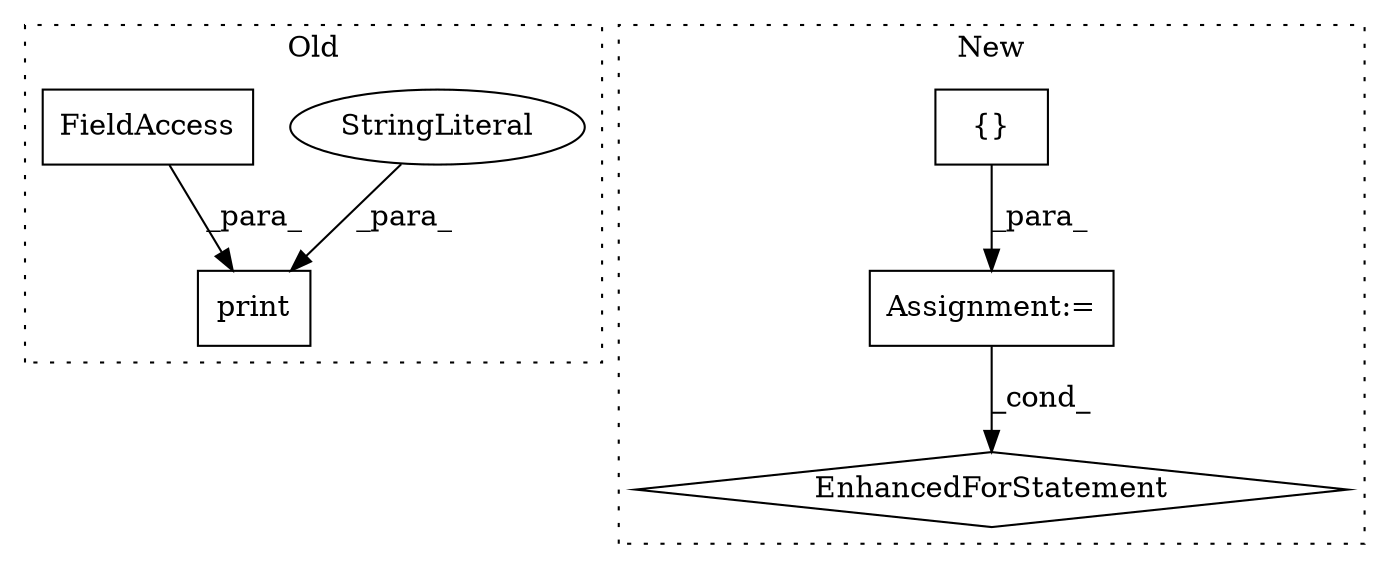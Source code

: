 digraph G {
subgraph cluster0 {
1 [label="print" a="32" s="2162,2248" l="6,1" shape="box"];
4 [label="StringLiteral" a="45" s="2168" l="11" shape="ellipse"];
6 [label="FieldAccess" a="22" s="2238" l="10" shape="box"];
label = "Old";
style="dotted";
}
subgraph cluster1 {
2 [label="{}" a="4" s="2112,2294" l="6,2" shape="box"];
3 [label="Assignment:=" a="7" s="2084" l="1" shape="box"];
5 [label="EnhancedForStatement" a="70" s="2302,2401" l="82,2" shape="diamond"];
label = "New";
style="dotted";
}
2 -> 3 [label="_para_"];
3 -> 5 [label="_cond_"];
4 -> 1 [label="_para_"];
6 -> 1 [label="_para_"];
}